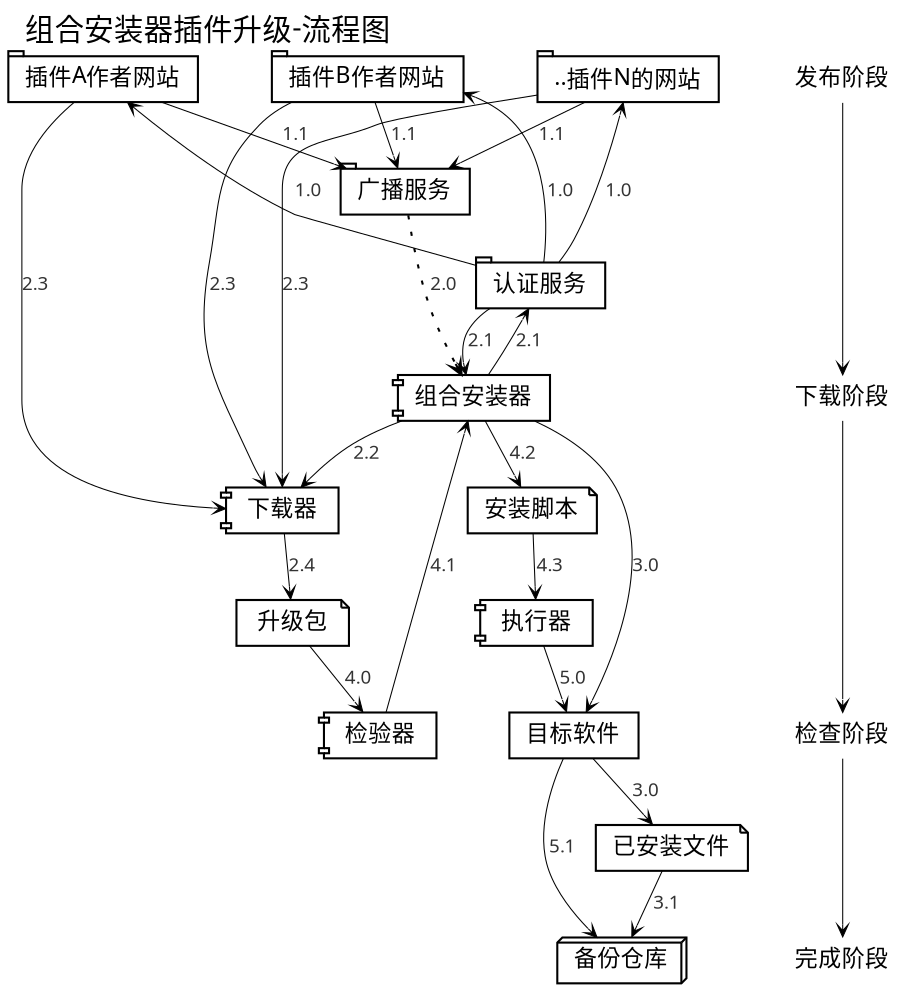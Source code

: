 ##在这里详述 SaJinshanReDeploy/MapIjinshanHg.
##在这里详述 GraphVizForMoin/DotLegend/BaseElements.
    /*生成命令:
$ dot -Tpng lb-installer-script.dot -o lb-installer-script.png -Tcmapx -o lb-crx-roles.map
    全局设定
    plaintext
{{{#!GraphViz dot
    */

digraph G4LBmultiResInstaller {
    /*全局设定*/
    graph [label="组合安装器插件升级-流程图"
        ,fontsize=14.0
        ,fontname="WenQuanYi Micro Hei"
        ,labeljust="l",labelloc="t",center=1
        ,ranksep=0.3,center=1,ratio=compress
        ,rankdir=TB
        ];

    node[fontsize=11.0,height=0.3
        ,fontname="WenQuanYi Micro Hei"
        ,shape=component 
        ];

    edge [fontsize=9.0,fontcolor="#333333"
        ,fontname="WenQuanYi Micro Hei"
        ,arrowsize=0.6,arrowhead=vee,arrowtail=none
        ,style="setlinewidth(0.5)"
        ];
/*
    src [label="源码",shape=ellipse,style="filled,dashed,setlinewidth(5)"
        ,color="#333333",fillcolor=dimgray
        ,URL="http://code.google.com/p/zoomquiet/source/browse/dot/obp/csdndr1-km.dot?repo=tangle"];
    /*图元声明
    start       [label="流程开始/结束",shape=point];
    end         [label="",shape=doublecircle,fillcolor=red];

    box         [label="实体/对象",shape=box];
    ellipse     [label="行动/节点",shape=ellipse];
    egg         [label="用户/人物",shape=egg];
    plaintext   [label="状态/属性",shape=plaintext,fillcolor=whitesmoke];
    diamond     [label="判别",shape=diamond];
    note        [label="注释",shape=note];
    tab         [label="目录/模块",shape=tab];
    db          [label="数据库",shape=box3d];
    component   [label="主机/组件",shape=component];
  ,style="rounded,dotted"];
*/

    srvA [label="插件A作者网站",shape=tab];
    srvB [label="插件B作者网站",shape=tab];
    srvN [label="..插件N的网站",shape=tab];
        upPacket [label="升级包",shape=note];
    srvPUB [label="广播服务",shape=tab];
    srvAC [label="认证服务",shape=tab];

        srvAC->{srvA srvB srvN} [label="1.0"];
            {srvA srvB srvN}->srvPUB [label="1.1"];

    aim [label="目标软件",shape=box];
        usageFiles [label="已安装文件",shape=note];
    
    installer [label="组合安装器"];
        dlagent [label="下载器"];
        chker [label="检验器"];
        inScript [label="安装脚本",shape=note];
        runner [label="执行器"];
        bkStore [label="备份仓库",shape=box3d];


    /*图例关系
    */

    srvPUB->installer [label="2.0",style="dotted"];
        installer->srvAC->installer [label="2.1"];
        installer->dlagent [label="2.2"];
        {srvA srvB srvN}->dlagent [label="2.3"];
        dlagent->upPacket [label="2.4"];

    installer->aim->usageFiles[label="3.0"];
        usageFiles->bkStore[label="3.1"];

    upPacket->chker[label="4.0"];
        chker->installer[label="4.1"];
        installer->inScript[label="4.2"];
        inScript->runner[label="4.3"];

    runner->aim [label="5.0"];
        aim->bkStore [label="5.1"];

    { rank=same; PUB    srvA srvB srvN; }
    { rank=same; DL     installer; }
    { rank=same; CHK    chker; }
    { rank=same; DONE   bkStore; }

    PUB[label="发布阶段",shape=plaintext];
    DL[label="下载阶段",shape=plaintext];
    CHK[label="检查阶段",shape=plaintext];
    DONE[label="完成阶段",shape=plaintext];
        PUB->DL->CHK->DONE;
    edge [style=invis];
        srvPUB->srvAC;
        srvA->srvB->srvN;
}

